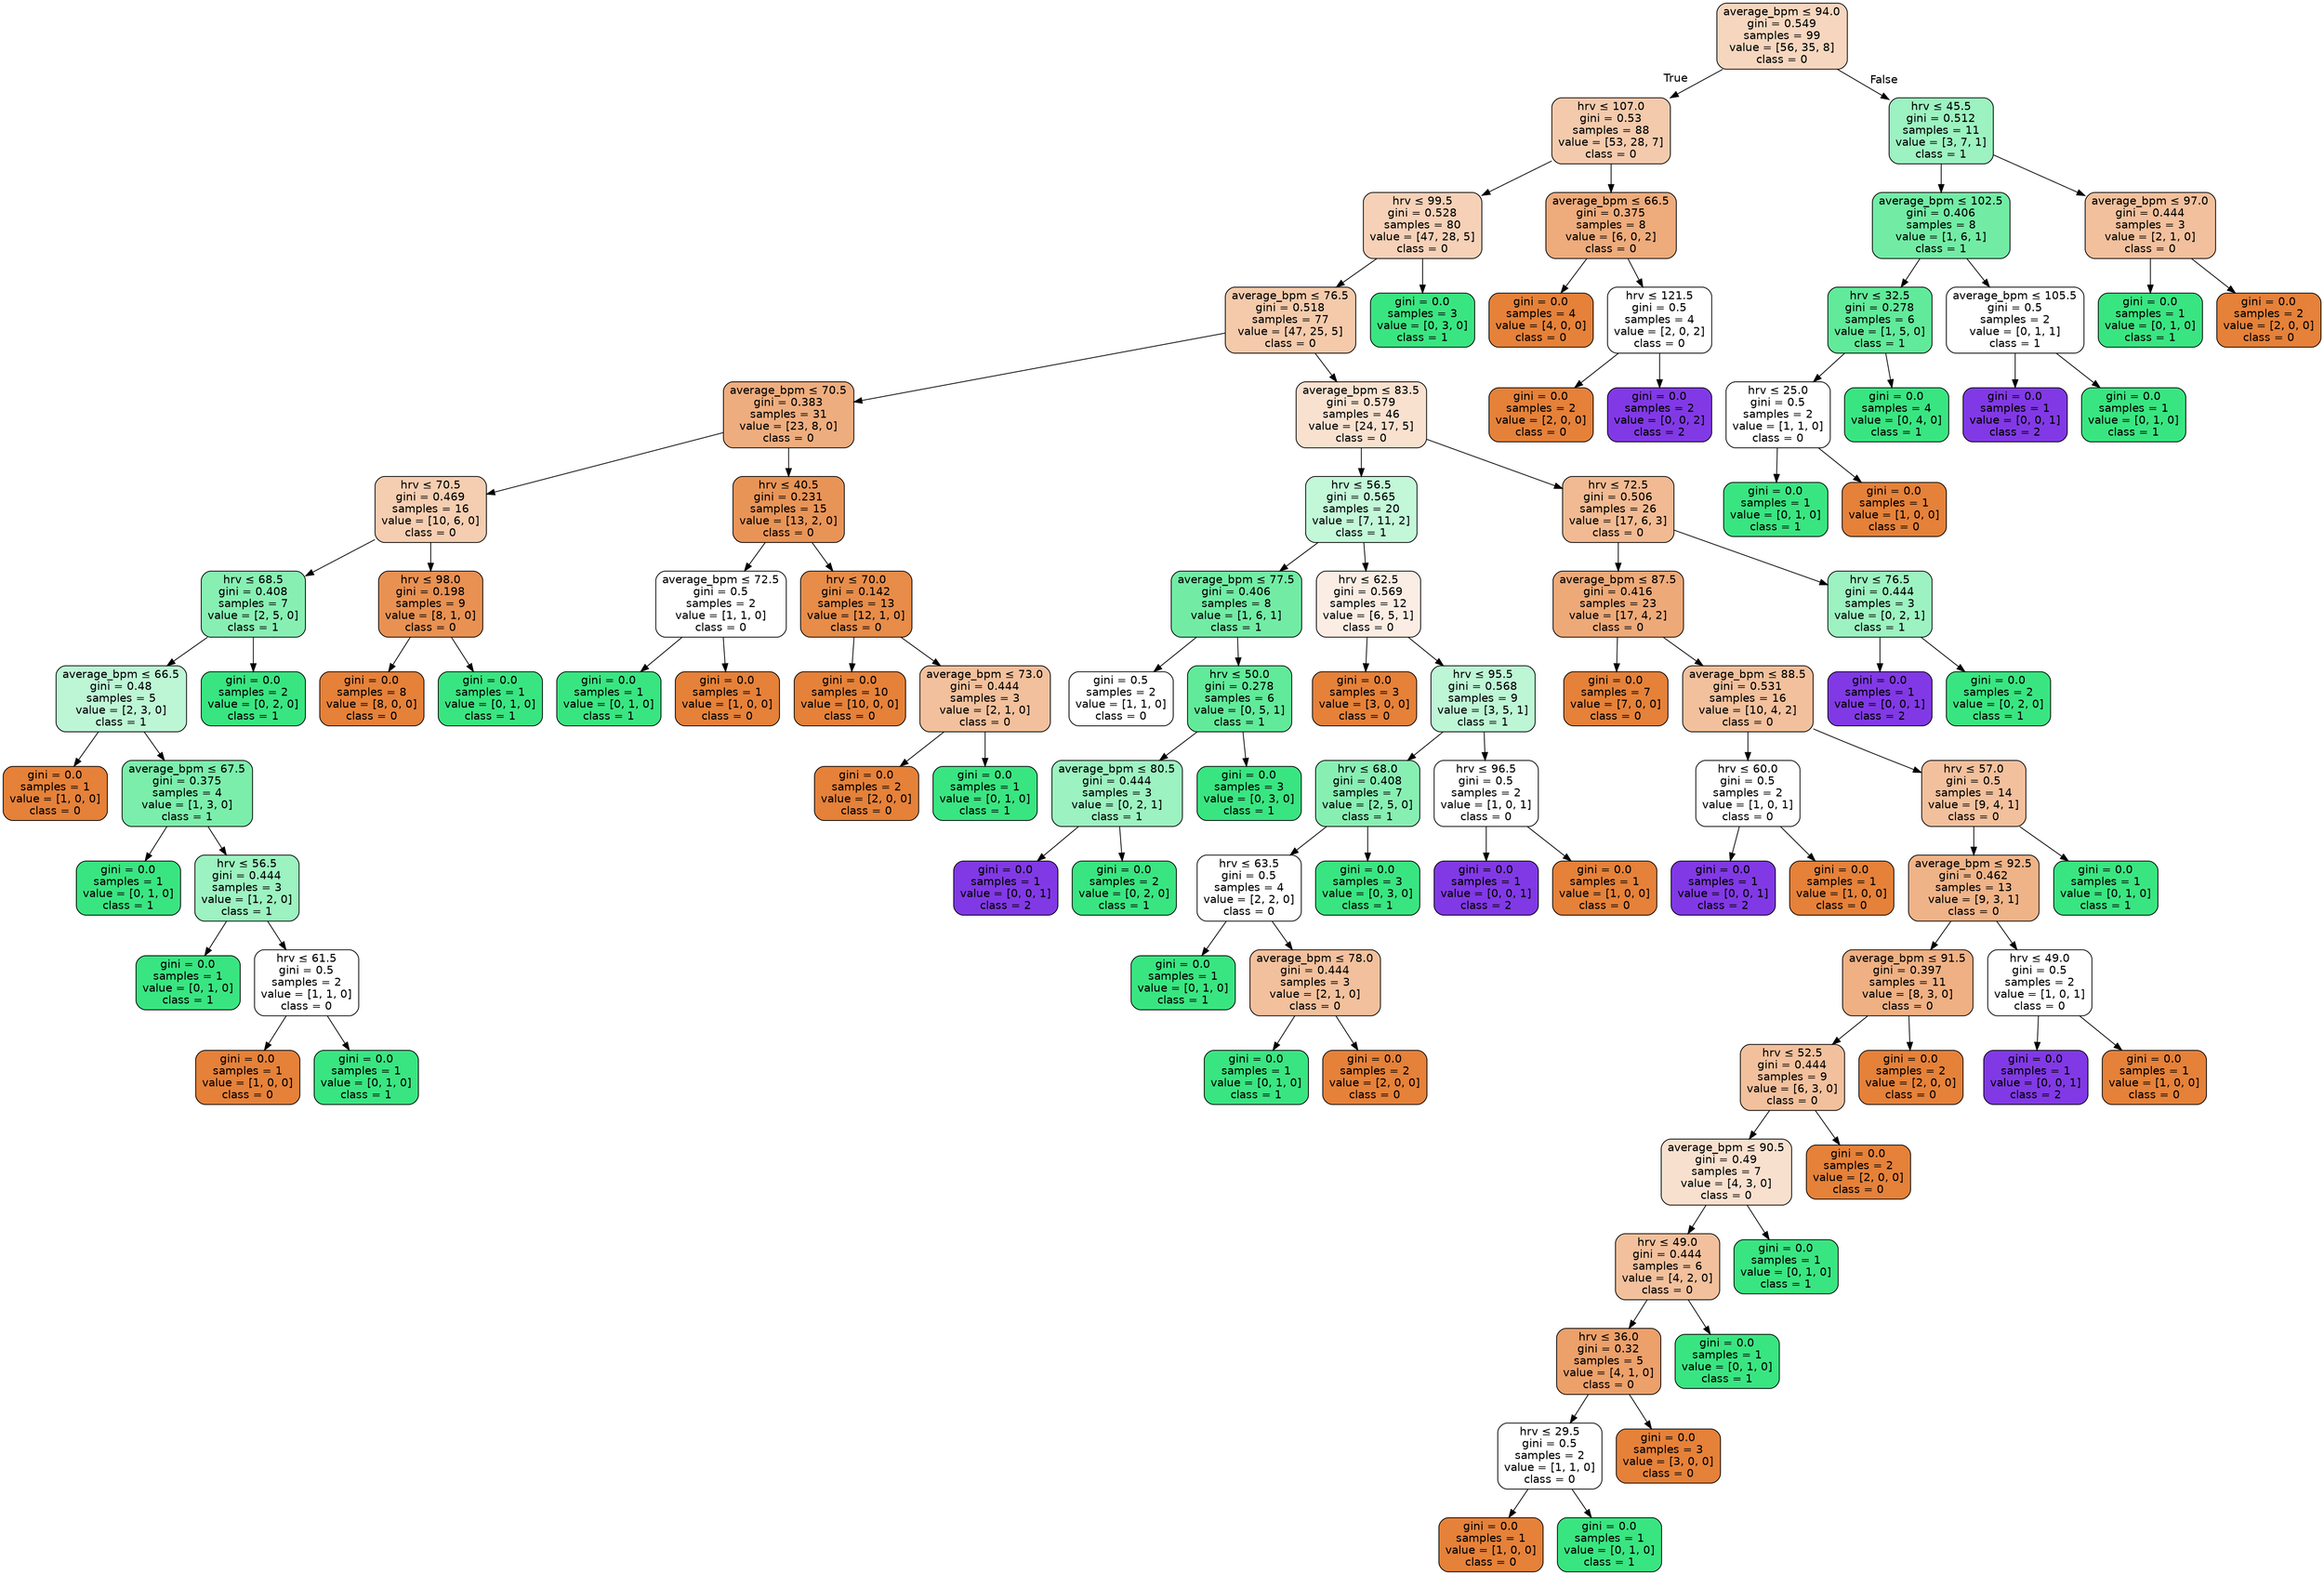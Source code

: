 digraph Tree {
node [shape=box, style="filled, rounded", color="black", fontname=helvetica] ;
edge [fontname=helvetica] ;
0 [label=<average_bpm &le; 94.0<br/>gini = 0.549<br/>samples = 99<br/>value = [56, 35, 8]<br/>class = 0>, fillcolor="#f6d6be"] ;
1 [label=<hrv &le; 107.0<br/>gini = 0.53<br/>samples = 88<br/>value = [53, 28, 7]<br/>class = 0>, fillcolor="#f4caac"] ;
0 -> 1 [labeldistance=2.5, labelangle=45, headlabel="True"] ;
2 [label=<hrv &le; 99.5<br/>gini = 0.528<br/>samples = 80<br/>value = [47, 28, 5]<br/>class = 0>, fillcolor="#f6d1b7"] ;
1 -> 2 ;
3 [label=<average_bpm &le; 76.5<br/>gini = 0.518<br/>samples = 77<br/>value = [47, 25, 5]<br/>class = 0>, fillcolor="#f4caab"] ;
2 -> 3 ;
4 [label=<average_bpm &le; 70.5<br/>gini = 0.383<br/>samples = 31<br/>value = [23, 8, 0]<br/>class = 0>, fillcolor="#eead7e"] ;
3 -> 4 ;
5 [label=<hrv &le; 70.5<br/>gini = 0.469<br/>samples = 16<br/>value = [10, 6, 0]<br/>class = 0>, fillcolor="#f5cdb0"] ;
4 -> 5 ;
6 [label=<hrv &le; 68.5<br/>gini = 0.408<br/>samples = 7<br/>value = [2, 5, 0]<br/>class = 1>, fillcolor="#88efb3"] ;
5 -> 6 ;
7 [label=<average_bpm &le; 66.5<br/>gini = 0.48<br/>samples = 5<br/>value = [2, 3, 0]<br/>class = 1>, fillcolor="#bdf6d5"] ;
6 -> 7 ;
8 [label=<gini = 0.0<br/>samples = 1<br/>value = [1, 0, 0]<br/>class = 0>, fillcolor="#e58139"] ;
7 -> 8 ;
9 [label=<average_bpm &le; 67.5<br/>gini = 0.375<br/>samples = 4<br/>value = [1, 3, 0]<br/>class = 1>, fillcolor="#7beeab"] ;
7 -> 9 ;
10 [label=<gini = 0.0<br/>samples = 1<br/>value = [0, 1, 0]<br/>class = 1>, fillcolor="#39e581"] ;
9 -> 10 ;
11 [label=<hrv &le; 56.5<br/>gini = 0.444<br/>samples = 3<br/>value = [1, 2, 0]<br/>class = 1>, fillcolor="#9cf2c0"] ;
9 -> 11 ;
12 [label=<gini = 0.0<br/>samples = 1<br/>value = [0, 1, 0]<br/>class = 1>, fillcolor="#39e581"] ;
11 -> 12 ;
13 [label=<hrv &le; 61.5<br/>gini = 0.5<br/>samples = 2<br/>value = [1, 1, 0]<br/>class = 0>, fillcolor="#ffffff"] ;
11 -> 13 ;
14 [label=<gini = 0.0<br/>samples = 1<br/>value = [1, 0, 0]<br/>class = 0>, fillcolor="#e58139"] ;
13 -> 14 ;
15 [label=<gini = 0.0<br/>samples = 1<br/>value = [0, 1, 0]<br/>class = 1>, fillcolor="#39e581"] ;
13 -> 15 ;
16 [label=<gini = 0.0<br/>samples = 2<br/>value = [0, 2, 0]<br/>class = 1>, fillcolor="#39e581"] ;
6 -> 16 ;
17 [label=<hrv &le; 98.0<br/>gini = 0.198<br/>samples = 9<br/>value = [8, 1, 0]<br/>class = 0>, fillcolor="#e89152"] ;
5 -> 17 ;
18 [label=<gini = 0.0<br/>samples = 8<br/>value = [8, 0, 0]<br/>class = 0>, fillcolor="#e58139"] ;
17 -> 18 ;
19 [label=<gini = 0.0<br/>samples = 1<br/>value = [0, 1, 0]<br/>class = 1>, fillcolor="#39e581"] ;
17 -> 19 ;
20 [label=<hrv &le; 40.5<br/>gini = 0.231<br/>samples = 15<br/>value = [13, 2, 0]<br/>class = 0>, fillcolor="#e99457"] ;
4 -> 20 ;
21 [label=<average_bpm &le; 72.5<br/>gini = 0.5<br/>samples = 2<br/>value = [1, 1, 0]<br/>class = 0>, fillcolor="#ffffff"] ;
20 -> 21 ;
22 [label=<gini = 0.0<br/>samples = 1<br/>value = [0, 1, 0]<br/>class = 1>, fillcolor="#39e581"] ;
21 -> 22 ;
23 [label=<gini = 0.0<br/>samples = 1<br/>value = [1, 0, 0]<br/>class = 0>, fillcolor="#e58139"] ;
21 -> 23 ;
24 [label=<hrv &le; 70.0<br/>gini = 0.142<br/>samples = 13<br/>value = [12, 1, 0]<br/>class = 0>, fillcolor="#e78c49"] ;
20 -> 24 ;
25 [label=<gini = 0.0<br/>samples = 10<br/>value = [10, 0, 0]<br/>class = 0>, fillcolor="#e58139"] ;
24 -> 25 ;
26 [label=<average_bpm &le; 73.0<br/>gini = 0.444<br/>samples = 3<br/>value = [2, 1, 0]<br/>class = 0>, fillcolor="#f2c09c"] ;
24 -> 26 ;
27 [label=<gini = 0.0<br/>samples = 2<br/>value = [2, 0, 0]<br/>class = 0>, fillcolor="#e58139"] ;
26 -> 27 ;
28 [label=<gini = 0.0<br/>samples = 1<br/>value = [0, 1, 0]<br/>class = 1>, fillcolor="#39e581"] ;
26 -> 28 ;
29 [label=<average_bpm &le; 83.5<br/>gini = 0.579<br/>samples = 46<br/>value = [24, 17, 5]<br/>class = 0>, fillcolor="#f9e1cf"] ;
3 -> 29 ;
30 [label=<hrv &le; 56.5<br/>gini = 0.565<br/>samples = 20<br/>value = [7, 11, 2]<br/>class = 1>, fillcolor="#c2f7d8"] ;
29 -> 30 ;
31 [label=<average_bpm &le; 77.5<br/>gini = 0.406<br/>samples = 8<br/>value = [1, 6, 1]<br/>class = 1>, fillcolor="#72eca5"] ;
30 -> 31 ;
32 [label=<gini = 0.5<br/>samples = 2<br/>value = [1, 1, 0]<br/>class = 0>, fillcolor="#ffffff"] ;
31 -> 32 ;
33 [label=<hrv &le; 50.0<br/>gini = 0.278<br/>samples = 6<br/>value = [0, 5, 1]<br/>class = 1>, fillcolor="#61ea9a"] ;
31 -> 33 ;
34 [label=<average_bpm &le; 80.5<br/>gini = 0.444<br/>samples = 3<br/>value = [0, 2, 1]<br/>class = 1>, fillcolor="#9cf2c0"] ;
33 -> 34 ;
35 [label=<gini = 0.0<br/>samples = 1<br/>value = [0, 0, 1]<br/>class = 2>, fillcolor="#8139e5"] ;
34 -> 35 ;
36 [label=<gini = 0.0<br/>samples = 2<br/>value = [0, 2, 0]<br/>class = 1>, fillcolor="#39e581"] ;
34 -> 36 ;
37 [label=<gini = 0.0<br/>samples = 3<br/>value = [0, 3, 0]<br/>class = 1>, fillcolor="#39e581"] ;
33 -> 37 ;
38 [label=<hrv &le; 62.5<br/>gini = 0.569<br/>samples = 12<br/>value = [6, 5, 1]<br/>class = 0>, fillcolor="#fbede3"] ;
30 -> 38 ;
39 [label=<gini = 0.0<br/>samples = 3<br/>value = [3, 0, 0]<br/>class = 0>, fillcolor="#e58139"] ;
38 -> 39 ;
40 [label=<hrv &le; 95.5<br/>gini = 0.568<br/>samples = 9<br/>value = [3, 5, 1]<br/>class = 1>, fillcolor="#bdf6d5"] ;
38 -> 40 ;
41 [label=<hrv &le; 68.0<br/>gini = 0.408<br/>samples = 7<br/>value = [2, 5, 0]<br/>class = 1>, fillcolor="#88efb3"] ;
40 -> 41 ;
42 [label=<hrv &le; 63.5<br/>gini = 0.5<br/>samples = 4<br/>value = [2, 2, 0]<br/>class = 0>, fillcolor="#ffffff"] ;
41 -> 42 ;
43 [label=<gini = 0.0<br/>samples = 1<br/>value = [0, 1, 0]<br/>class = 1>, fillcolor="#39e581"] ;
42 -> 43 ;
44 [label=<average_bpm &le; 78.0<br/>gini = 0.444<br/>samples = 3<br/>value = [2, 1, 0]<br/>class = 0>, fillcolor="#f2c09c"] ;
42 -> 44 ;
45 [label=<gini = 0.0<br/>samples = 1<br/>value = [0, 1, 0]<br/>class = 1>, fillcolor="#39e581"] ;
44 -> 45 ;
46 [label=<gini = 0.0<br/>samples = 2<br/>value = [2, 0, 0]<br/>class = 0>, fillcolor="#e58139"] ;
44 -> 46 ;
47 [label=<gini = 0.0<br/>samples = 3<br/>value = [0, 3, 0]<br/>class = 1>, fillcolor="#39e581"] ;
41 -> 47 ;
48 [label=<hrv &le; 96.5<br/>gini = 0.5<br/>samples = 2<br/>value = [1, 0, 1]<br/>class = 0>, fillcolor="#ffffff"] ;
40 -> 48 ;
49 [label=<gini = 0.0<br/>samples = 1<br/>value = [0, 0, 1]<br/>class = 2>, fillcolor="#8139e5"] ;
48 -> 49 ;
50 [label=<gini = 0.0<br/>samples = 1<br/>value = [1, 0, 0]<br/>class = 0>, fillcolor="#e58139"] ;
48 -> 50 ;
51 [label=<hrv &le; 72.5<br/>gini = 0.506<br/>samples = 26<br/>value = [17, 6, 3]<br/>class = 0>, fillcolor="#f1ba92"] ;
29 -> 51 ;
52 [label=<average_bpm &le; 87.5<br/>gini = 0.416<br/>samples = 23<br/>value = [17, 4, 2]<br/>class = 0>, fillcolor="#eda978"] ;
51 -> 52 ;
53 [label=<gini = 0.0<br/>samples = 7<br/>value = [7, 0, 0]<br/>class = 0>, fillcolor="#e58139"] ;
52 -> 53 ;
54 [label=<average_bpm &le; 88.5<br/>gini = 0.531<br/>samples = 16<br/>value = [10, 4, 2]<br/>class = 0>, fillcolor="#f2c09c"] ;
52 -> 54 ;
55 [label=<hrv &le; 60.0<br/>gini = 0.5<br/>samples = 2<br/>value = [1, 0, 1]<br/>class = 0>, fillcolor="#ffffff"] ;
54 -> 55 ;
56 [label=<gini = 0.0<br/>samples = 1<br/>value = [0, 0, 1]<br/>class = 2>, fillcolor="#8139e5"] ;
55 -> 56 ;
57 [label=<gini = 0.0<br/>samples = 1<br/>value = [1, 0, 0]<br/>class = 0>, fillcolor="#e58139"] ;
55 -> 57 ;
58 [label=<hrv &le; 57.0<br/>gini = 0.5<br/>samples = 14<br/>value = [9, 4, 1]<br/>class = 0>, fillcolor="#f2c09c"] ;
54 -> 58 ;
59 [label=<average_bpm &le; 92.5<br/>gini = 0.462<br/>samples = 13<br/>value = [9, 3, 1]<br/>class = 0>, fillcolor="#efb388"] ;
58 -> 59 ;
60 [label=<average_bpm &le; 91.5<br/>gini = 0.397<br/>samples = 11<br/>value = [8, 3, 0]<br/>class = 0>, fillcolor="#efb083"] ;
59 -> 60 ;
61 [label=<hrv &le; 52.5<br/>gini = 0.444<br/>samples = 9<br/>value = [6, 3, 0]<br/>class = 0>, fillcolor="#f2c09c"] ;
60 -> 61 ;
62 [label=<average_bpm &le; 90.5<br/>gini = 0.49<br/>samples = 7<br/>value = [4, 3, 0]<br/>class = 0>, fillcolor="#f8e0ce"] ;
61 -> 62 ;
63 [label=<hrv &le; 49.0<br/>gini = 0.444<br/>samples = 6<br/>value = [4, 2, 0]<br/>class = 0>, fillcolor="#f2c09c"] ;
62 -> 63 ;
64 [label=<hrv &le; 36.0<br/>gini = 0.32<br/>samples = 5<br/>value = [4, 1, 0]<br/>class = 0>, fillcolor="#eca06a"] ;
63 -> 64 ;
65 [label=<hrv &le; 29.5<br/>gini = 0.5<br/>samples = 2<br/>value = [1, 1, 0]<br/>class = 0>, fillcolor="#ffffff"] ;
64 -> 65 ;
66 [label=<gini = 0.0<br/>samples = 1<br/>value = [1, 0, 0]<br/>class = 0>, fillcolor="#e58139"] ;
65 -> 66 ;
67 [label=<gini = 0.0<br/>samples = 1<br/>value = [0, 1, 0]<br/>class = 1>, fillcolor="#39e581"] ;
65 -> 67 ;
68 [label=<gini = 0.0<br/>samples = 3<br/>value = [3, 0, 0]<br/>class = 0>, fillcolor="#e58139"] ;
64 -> 68 ;
69 [label=<gini = 0.0<br/>samples = 1<br/>value = [0, 1, 0]<br/>class = 1>, fillcolor="#39e581"] ;
63 -> 69 ;
70 [label=<gini = 0.0<br/>samples = 1<br/>value = [0, 1, 0]<br/>class = 1>, fillcolor="#39e581"] ;
62 -> 70 ;
71 [label=<gini = 0.0<br/>samples = 2<br/>value = [2, 0, 0]<br/>class = 0>, fillcolor="#e58139"] ;
61 -> 71 ;
72 [label=<gini = 0.0<br/>samples = 2<br/>value = [2, 0, 0]<br/>class = 0>, fillcolor="#e58139"] ;
60 -> 72 ;
73 [label=<hrv &le; 49.0<br/>gini = 0.5<br/>samples = 2<br/>value = [1, 0, 1]<br/>class = 0>, fillcolor="#ffffff"] ;
59 -> 73 ;
74 [label=<gini = 0.0<br/>samples = 1<br/>value = [0, 0, 1]<br/>class = 2>, fillcolor="#8139e5"] ;
73 -> 74 ;
75 [label=<gini = 0.0<br/>samples = 1<br/>value = [1, 0, 0]<br/>class = 0>, fillcolor="#e58139"] ;
73 -> 75 ;
76 [label=<gini = 0.0<br/>samples = 1<br/>value = [0, 1, 0]<br/>class = 1>, fillcolor="#39e581"] ;
58 -> 76 ;
77 [label=<hrv &le; 76.5<br/>gini = 0.444<br/>samples = 3<br/>value = [0, 2, 1]<br/>class = 1>, fillcolor="#9cf2c0"] ;
51 -> 77 ;
78 [label=<gini = 0.0<br/>samples = 1<br/>value = [0, 0, 1]<br/>class = 2>, fillcolor="#8139e5"] ;
77 -> 78 ;
79 [label=<gini = 0.0<br/>samples = 2<br/>value = [0, 2, 0]<br/>class = 1>, fillcolor="#39e581"] ;
77 -> 79 ;
80 [label=<gini = 0.0<br/>samples = 3<br/>value = [0, 3, 0]<br/>class = 1>, fillcolor="#39e581"] ;
2 -> 80 ;
81 [label=<average_bpm &le; 66.5<br/>gini = 0.375<br/>samples = 8<br/>value = [6, 0, 2]<br/>class = 0>, fillcolor="#eeab7b"] ;
1 -> 81 ;
82 [label=<gini = 0.0<br/>samples = 4<br/>value = [4, 0, 0]<br/>class = 0>, fillcolor="#e58139"] ;
81 -> 82 ;
83 [label=<hrv &le; 121.5<br/>gini = 0.5<br/>samples = 4<br/>value = [2, 0, 2]<br/>class = 0>, fillcolor="#ffffff"] ;
81 -> 83 ;
84 [label=<gini = 0.0<br/>samples = 2<br/>value = [2, 0, 0]<br/>class = 0>, fillcolor="#e58139"] ;
83 -> 84 ;
85 [label=<gini = 0.0<br/>samples = 2<br/>value = [0, 0, 2]<br/>class = 2>, fillcolor="#8139e5"] ;
83 -> 85 ;
86 [label=<hrv &le; 45.5<br/>gini = 0.512<br/>samples = 11<br/>value = [3, 7, 1]<br/>class = 1>, fillcolor="#9cf2c0"] ;
0 -> 86 [labeldistance=2.5, labelangle=-45, headlabel="False"] ;
87 [label=<average_bpm &le; 102.5<br/>gini = 0.406<br/>samples = 8<br/>value = [1, 6, 1]<br/>class = 1>, fillcolor="#72eca5"] ;
86 -> 87 ;
88 [label=<hrv &le; 32.5<br/>gini = 0.278<br/>samples = 6<br/>value = [1, 5, 0]<br/>class = 1>, fillcolor="#61ea9a"] ;
87 -> 88 ;
89 [label=<hrv &le; 25.0<br/>gini = 0.5<br/>samples = 2<br/>value = [1, 1, 0]<br/>class = 0>, fillcolor="#ffffff"] ;
88 -> 89 ;
90 [label=<gini = 0.0<br/>samples = 1<br/>value = [0, 1, 0]<br/>class = 1>, fillcolor="#39e581"] ;
89 -> 90 ;
91 [label=<gini = 0.0<br/>samples = 1<br/>value = [1, 0, 0]<br/>class = 0>, fillcolor="#e58139"] ;
89 -> 91 ;
92 [label=<gini = 0.0<br/>samples = 4<br/>value = [0, 4, 0]<br/>class = 1>, fillcolor="#39e581"] ;
88 -> 92 ;
93 [label=<average_bpm &le; 105.5<br/>gini = 0.5<br/>samples = 2<br/>value = [0, 1, 1]<br/>class = 1>, fillcolor="#ffffff"] ;
87 -> 93 ;
94 [label=<gini = 0.0<br/>samples = 1<br/>value = [0, 0, 1]<br/>class = 2>, fillcolor="#8139e5"] ;
93 -> 94 ;
95 [label=<gini = 0.0<br/>samples = 1<br/>value = [0, 1, 0]<br/>class = 1>, fillcolor="#39e581"] ;
93 -> 95 ;
96 [label=<average_bpm &le; 97.0<br/>gini = 0.444<br/>samples = 3<br/>value = [2, 1, 0]<br/>class = 0>, fillcolor="#f2c09c"] ;
86 -> 96 ;
97 [label=<gini = 0.0<br/>samples = 1<br/>value = [0, 1, 0]<br/>class = 1>, fillcolor="#39e581"] ;
96 -> 97 ;
98 [label=<gini = 0.0<br/>samples = 2<br/>value = [2, 0, 0]<br/>class = 0>, fillcolor="#e58139"] ;
96 -> 98 ;
}
